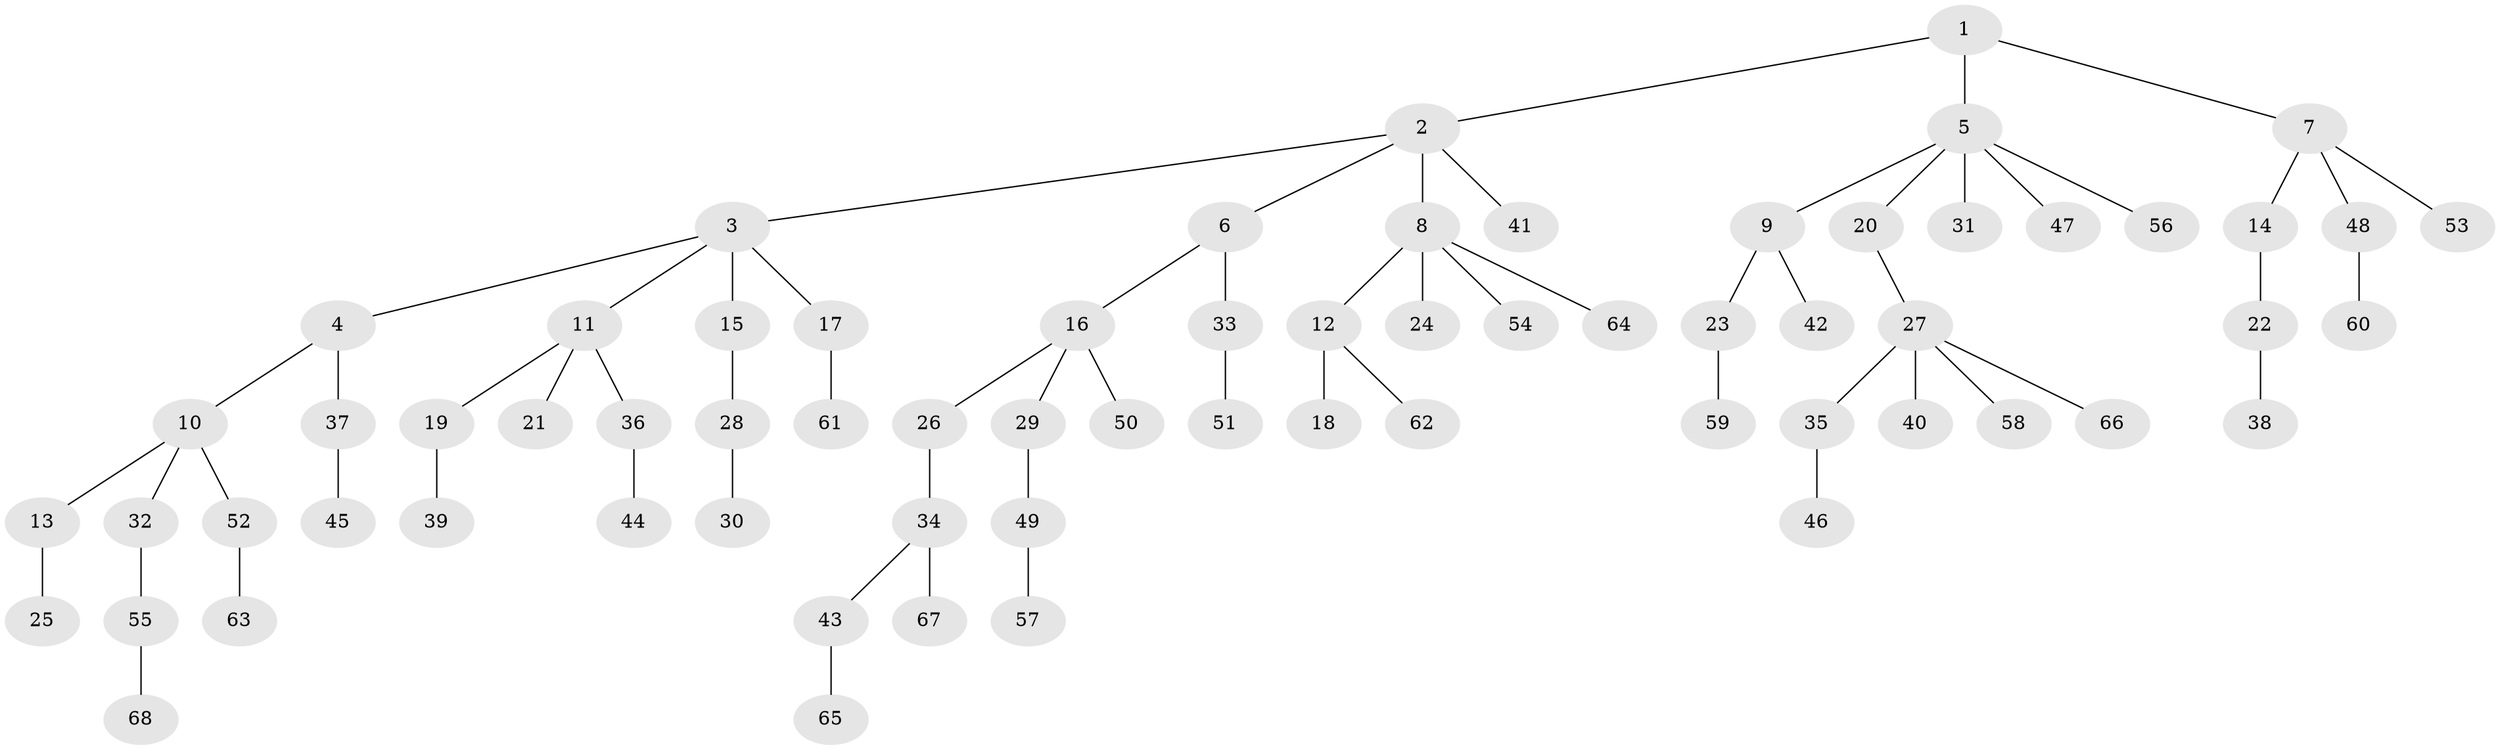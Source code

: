 // Generated by graph-tools (version 1.1) at 2025/11/02/27/25 16:11:27]
// undirected, 68 vertices, 67 edges
graph export_dot {
graph [start="1"]
  node [color=gray90,style=filled];
  1;
  2;
  3;
  4;
  5;
  6;
  7;
  8;
  9;
  10;
  11;
  12;
  13;
  14;
  15;
  16;
  17;
  18;
  19;
  20;
  21;
  22;
  23;
  24;
  25;
  26;
  27;
  28;
  29;
  30;
  31;
  32;
  33;
  34;
  35;
  36;
  37;
  38;
  39;
  40;
  41;
  42;
  43;
  44;
  45;
  46;
  47;
  48;
  49;
  50;
  51;
  52;
  53;
  54;
  55;
  56;
  57;
  58;
  59;
  60;
  61;
  62;
  63;
  64;
  65;
  66;
  67;
  68;
  1 -- 2;
  1 -- 5;
  1 -- 7;
  2 -- 3;
  2 -- 6;
  2 -- 8;
  2 -- 41;
  3 -- 4;
  3 -- 11;
  3 -- 15;
  3 -- 17;
  4 -- 10;
  4 -- 37;
  5 -- 9;
  5 -- 20;
  5 -- 31;
  5 -- 47;
  5 -- 56;
  6 -- 16;
  6 -- 33;
  7 -- 14;
  7 -- 48;
  7 -- 53;
  8 -- 12;
  8 -- 24;
  8 -- 54;
  8 -- 64;
  9 -- 23;
  9 -- 42;
  10 -- 13;
  10 -- 32;
  10 -- 52;
  11 -- 19;
  11 -- 21;
  11 -- 36;
  12 -- 18;
  12 -- 62;
  13 -- 25;
  14 -- 22;
  15 -- 28;
  16 -- 26;
  16 -- 29;
  16 -- 50;
  17 -- 61;
  19 -- 39;
  20 -- 27;
  22 -- 38;
  23 -- 59;
  26 -- 34;
  27 -- 35;
  27 -- 40;
  27 -- 58;
  27 -- 66;
  28 -- 30;
  29 -- 49;
  32 -- 55;
  33 -- 51;
  34 -- 43;
  34 -- 67;
  35 -- 46;
  36 -- 44;
  37 -- 45;
  43 -- 65;
  48 -- 60;
  49 -- 57;
  52 -- 63;
  55 -- 68;
}
